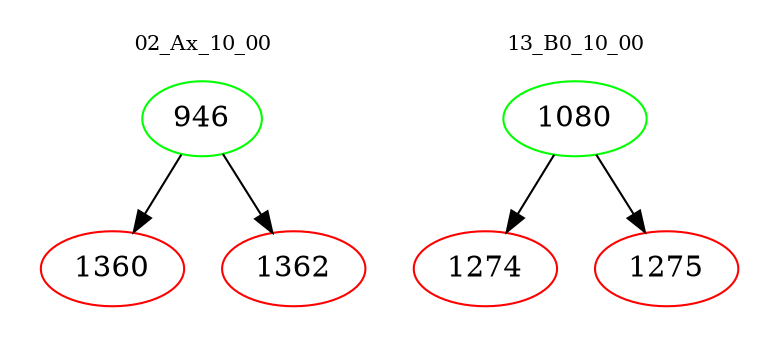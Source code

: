 digraph{
subgraph cluster_0 {
color = white
label = "02_Ax_10_00";
fontsize=10;
T0_946 [label="946", color="green"]
T0_946 -> T0_1360 [color="black"]
T0_1360 [label="1360", color="red"]
T0_946 -> T0_1362 [color="black"]
T0_1362 [label="1362", color="red"]
}
subgraph cluster_1 {
color = white
label = "13_B0_10_00";
fontsize=10;
T1_1080 [label="1080", color="green"]
T1_1080 -> T1_1274 [color="black"]
T1_1274 [label="1274", color="red"]
T1_1080 -> T1_1275 [color="black"]
T1_1275 [label="1275", color="red"]
}
}
